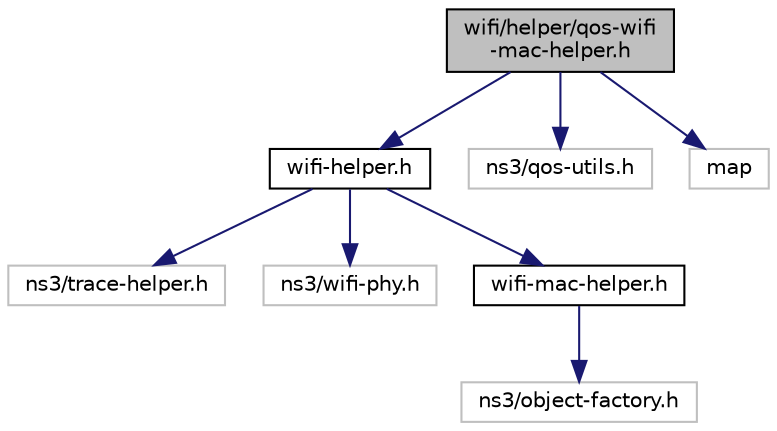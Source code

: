 digraph "wifi/helper/qos-wifi-mac-helper.h"
{
  edge [fontname="Helvetica",fontsize="10",labelfontname="Helvetica",labelfontsize="10"];
  node [fontname="Helvetica",fontsize="10",shape=record];
  Node1 [label="wifi/helper/qos-wifi\l-mac-helper.h",height=0.2,width=0.4,color="black", fillcolor="grey75", style="filled", fontcolor="black"];
  Node1 -> Node2 [color="midnightblue",fontsize="10",style="solid"];
  Node2 [label="wifi-helper.h",height=0.2,width=0.4,color="black", fillcolor="white", style="filled",URL="$d5/da8/wifi-helper_8h.html"];
  Node2 -> Node3 [color="midnightblue",fontsize="10",style="solid"];
  Node3 [label="ns3/trace-helper.h",height=0.2,width=0.4,color="grey75", fillcolor="white", style="filled"];
  Node2 -> Node4 [color="midnightblue",fontsize="10",style="solid"];
  Node4 [label="ns3/wifi-phy.h",height=0.2,width=0.4,color="grey75", fillcolor="white", style="filled"];
  Node2 -> Node5 [color="midnightblue",fontsize="10",style="solid"];
  Node5 [label="wifi-mac-helper.h",height=0.2,width=0.4,color="black", fillcolor="white", style="filled",URL="$d2/dc7/wifi-mac-helper_8h.html"];
  Node5 -> Node6 [color="midnightblue",fontsize="10",style="solid"];
  Node6 [label="ns3/object-factory.h",height=0.2,width=0.4,color="grey75", fillcolor="white", style="filled"];
  Node1 -> Node7 [color="midnightblue",fontsize="10",style="solid"];
  Node7 [label="ns3/qos-utils.h",height=0.2,width=0.4,color="grey75", fillcolor="white", style="filled"];
  Node1 -> Node8 [color="midnightblue",fontsize="10",style="solid"];
  Node8 [label="map",height=0.2,width=0.4,color="grey75", fillcolor="white", style="filled"];
}
